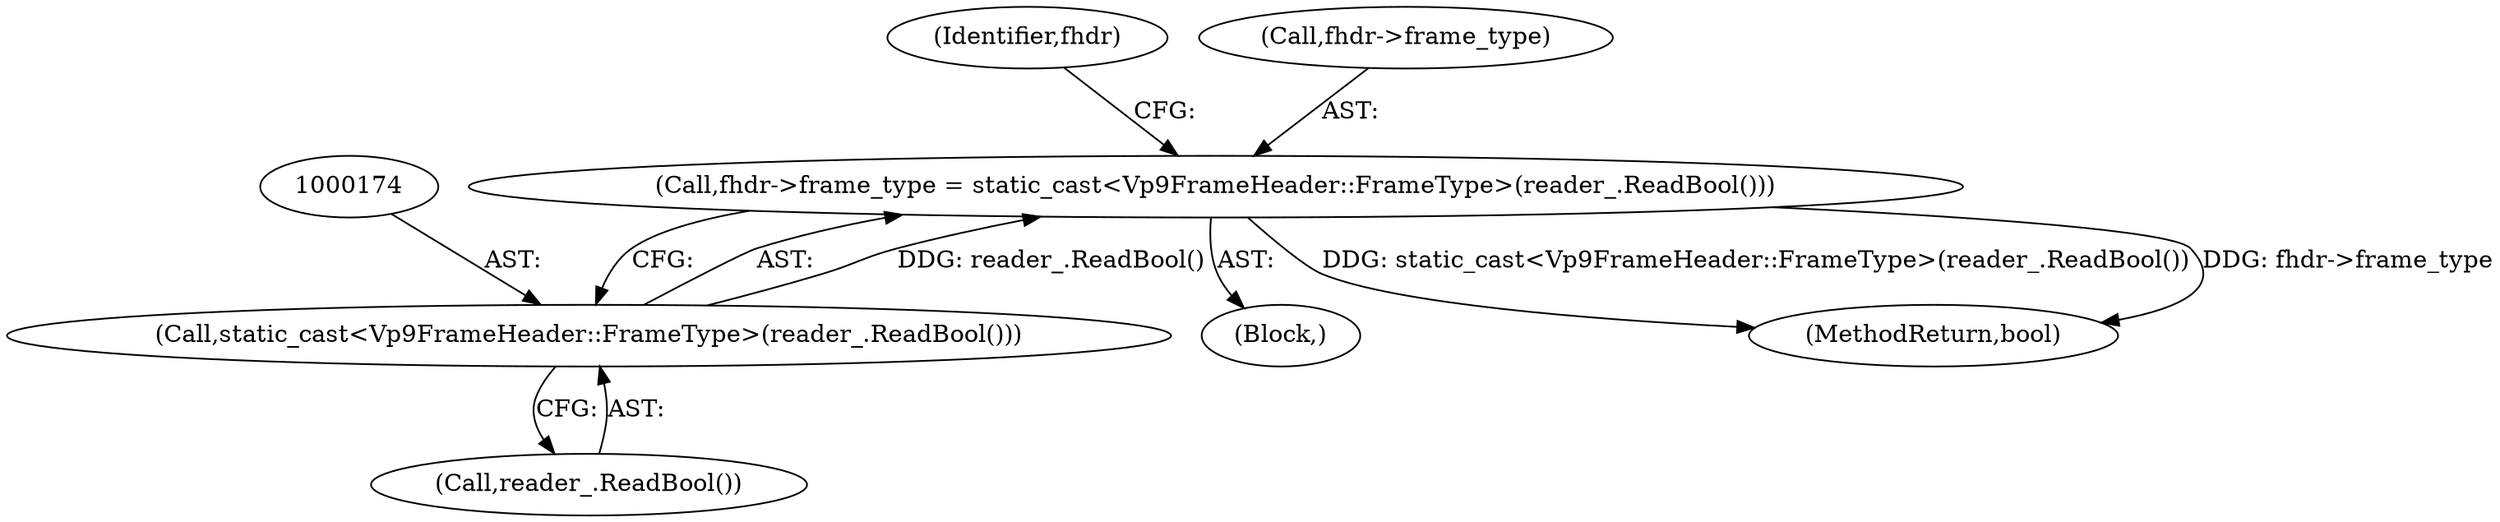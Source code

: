 digraph "0_Chrome_27c68f543e5eba779902447445dfb05ec3f5bf75_15@pointer" {
"1000169" [label="(Call,fhdr->frame_type = static_cast<Vp9FrameHeader::FrameType>(reader_.ReadBool()))"];
"1000173" [label="(Call,static_cast<Vp9FrameHeader::FrameType>(reader_.ReadBool()))"];
"1000173" [label="(Call,static_cast<Vp9FrameHeader::FrameType>(reader_.ReadBool()))"];
"1000102" [label="(Block,)"];
"1000178" [label="(Identifier,fhdr)"];
"1000170" [label="(Call,fhdr->frame_type)"];
"1000175" [label="(Call,reader_.ReadBool())"];
"1000169" [label="(Call,fhdr->frame_type = static_cast<Vp9FrameHeader::FrameType>(reader_.ReadBool()))"];
"1000453" [label="(MethodReturn,bool)"];
"1000169" -> "1000102"  [label="AST: "];
"1000169" -> "1000173"  [label="CFG: "];
"1000170" -> "1000169"  [label="AST: "];
"1000173" -> "1000169"  [label="AST: "];
"1000178" -> "1000169"  [label="CFG: "];
"1000169" -> "1000453"  [label="DDG: static_cast<Vp9FrameHeader::FrameType>(reader_.ReadBool())"];
"1000169" -> "1000453"  [label="DDG: fhdr->frame_type"];
"1000173" -> "1000169"  [label="DDG: reader_.ReadBool()"];
"1000173" -> "1000175"  [label="CFG: "];
"1000174" -> "1000173"  [label="AST: "];
"1000175" -> "1000173"  [label="AST: "];
}

